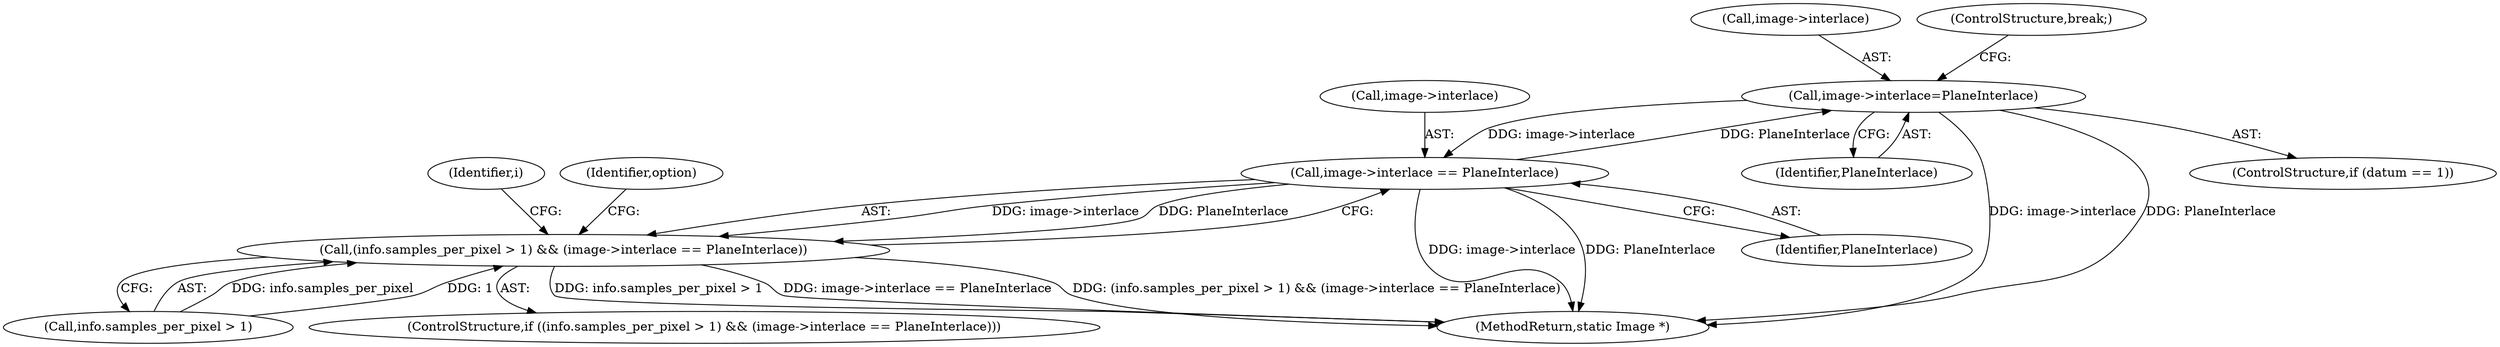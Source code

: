 digraph "0_ImageMagick_16916c8979c32765c542e216b31cee2671b7afe7@pointer" {
"1001562" [label="(Call,image->interlace=PlaneInterlace)"];
"1004001" [label="(Call,image->interlace == PlaneInterlace)"];
"1001562" [label="(Call,image->interlace=PlaneInterlace)"];
"1003995" [label="(Call,(info.samples_per_pixel > 1) && (image->interlace == PlaneInterlace))"];
"1003995" [label="(Call,(info.samples_per_pixel > 1) && (image->interlace == PlaneInterlace))"];
"1004002" [label="(Call,image->interlace)"];
"1003996" [label="(Call,info.samples_per_pixel > 1)"];
"1004012" [label="(Identifier,i)"];
"1001563" [label="(Call,image->interlace)"];
"1001566" [label="(Identifier,PlaneInterlace)"];
"1001567" [label="(ControlStructure,break;)"];
"1004568" [label="(MethodReturn,static Image *)"];
"1001562" [label="(Call,image->interlace=PlaneInterlace)"];
"1004005" [label="(Identifier,PlaneInterlace)"];
"1004001" [label="(Call,image->interlace == PlaneInterlace)"];
"1003994" [label="(ControlStructure,if ((info.samples_per_pixel > 1) && (image->interlace == PlaneInterlace)))"];
"1004165" [label="(Identifier,option)"];
"1001558" [label="(ControlStructure,if (datum == 1))"];
"1001562" -> "1001558"  [label="AST: "];
"1001562" -> "1001566"  [label="CFG: "];
"1001563" -> "1001562"  [label="AST: "];
"1001566" -> "1001562"  [label="AST: "];
"1001567" -> "1001562"  [label="CFG: "];
"1001562" -> "1004568"  [label="DDG: image->interlace"];
"1001562" -> "1004568"  [label="DDG: PlaneInterlace"];
"1004001" -> "1001562"  [label="DDG: PlaneInterlace"];
"1001562" -> "1004001"  [label="DDG: image->interlace"];
"1004001" -> "1003995"  [label="AST: "];
"1004001" -> "1004005"  [label="CFG: "];
"1004002" -> "1004001"  [label="AST: "];
"1004005" -> "1004001"  [label="AST: "];
"1003995" -> "1004001"  [label="CFG: "];
"1004001" -> "1004568"  [label="DDG: image->interlace"];
"1004001" -> "1004568"  [label="DDG: PlaneInterlace"];
"1004001" -> "1003995"  [label="DDG: image->interlace"];
"1004001" -> "1003995"  [label="DDG: PlaneInterlace"];
"1003995" -> "1003994"  [label="AST: "];
"1003995" -> "1003996"  [label="CFG: "];
"1003996" -> "1003995"  [label="AST: "];
"1004012" -> "1003995"  [label="CFG: "];
"1004165" -> "1003995"  [label="CFG: "];
"1003995" -> "1004568"  [label="DDG: info.samples_per_pixel > 1"];
"1003995" -> "1004568"  [label="DDG: image->interlace == PlaneInterlace"];
"1003995" -> "1004568"  [label="DDG: (info.samples_per_pixel > 1) && (image->interlace == PlaneInterlace)"];
"1003996" -> "1003995"  [label="DDG: info.samples_per_pixel"];
"1003996" -> "1003995"  [label="DDG: 1"];
}
